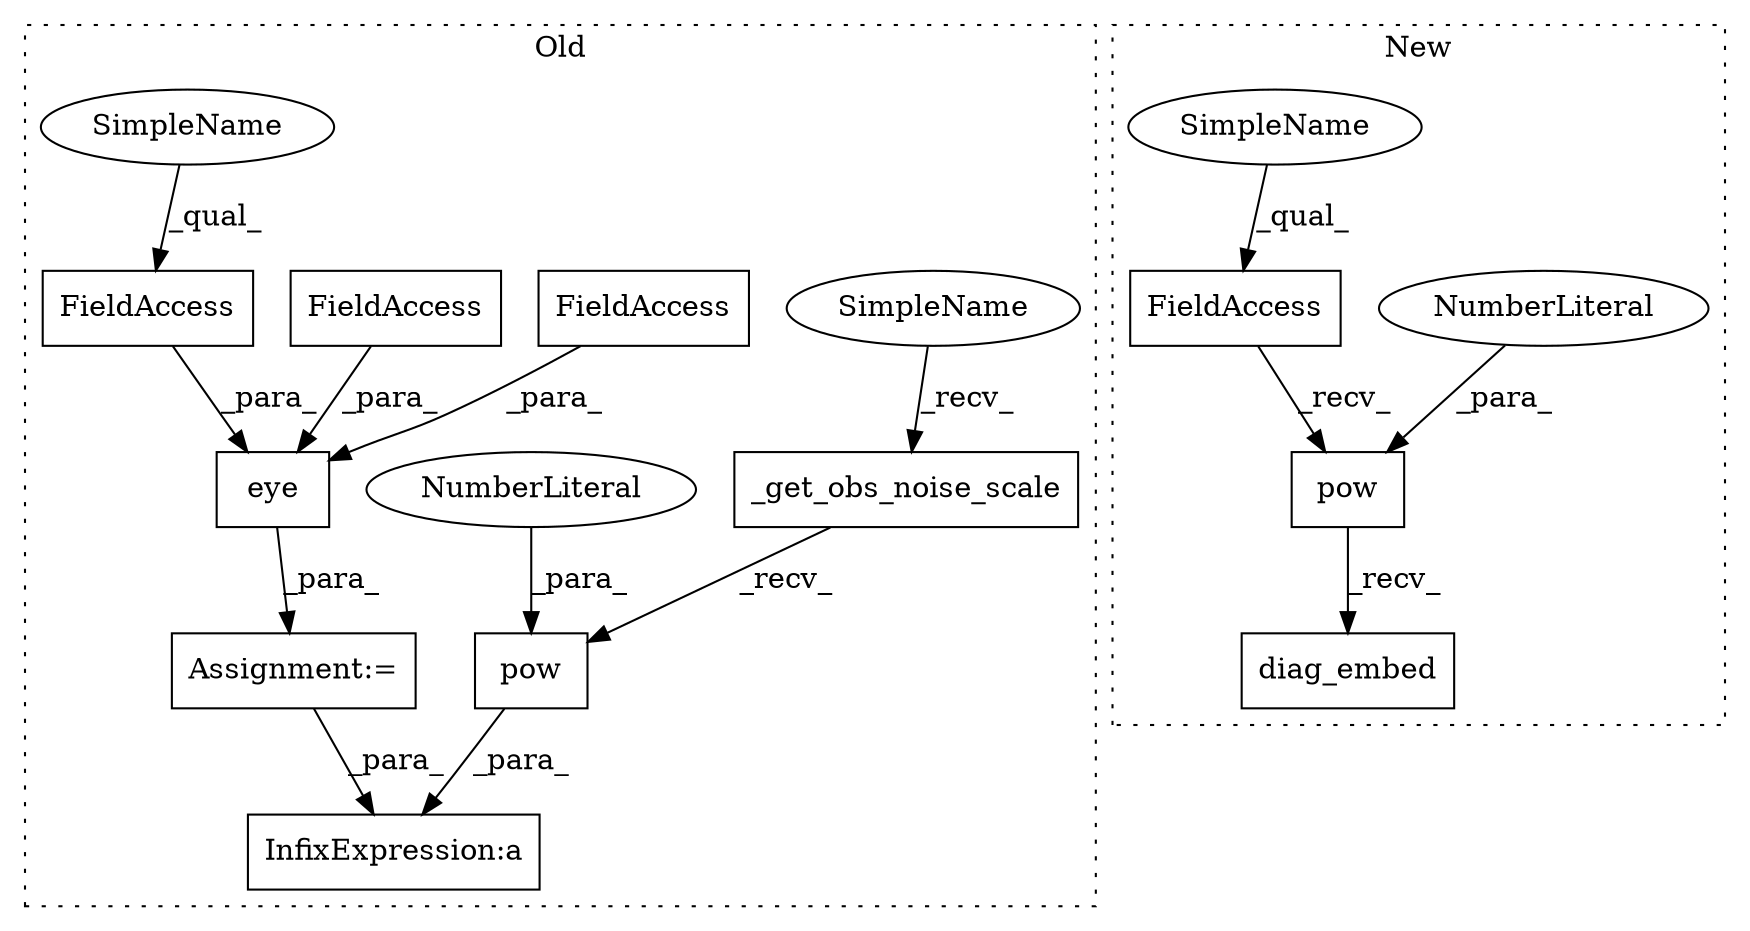 digraph G {
subgraph cluster0 {
1 [label="pow" a="32" s="7886,7893" l="4,1" shape="box"];
3 [label="InfixExpression:a" a="27" s="7854" l="3" shape="box"];
4 [label="eye" a="32" s="7254,7299" l="4,1" shape="box"];
5 [label="NumberLiteral" a="34" s="7890" l="3" shape="ellipse"];
6 [label="FieldAccess" a="22" s="7287" l="12" shape="box"];
7 [label="FieldAccess" a="22" s="7258" l="14" shape="box"];
8 [label="FieldAccess" a="22" s="7273" l="13" shape="box"];
12 [label="_get_obs_noise_scale" a="32" s="7863" l="22" shape="box"];
13 [label="Assignment:=" a="7" s="7247" l="1" shape="box"];
14 [label="SimpleName" a="42" s="7858" l="4" shape="ellipse"];
15 [label="SimpleName" a="42" s="7258" l="4" shape="ellipse"];
label = "Old";
style="dotted";
}
subgraph cluster1 {
2 [label="diag_embed" a="32" s="7527" l="12" shape="box"];
9 [label="pow" a="32" s="7518,7525" l="4,1" shape="box"];
10 [label="NumberLiteral" a="34" s="7522" l="3" shape="ellipse"];
11 [label="FieldAccess" a="22" s="7497" l="20" shape="box"];
16 [label="SimpleName" a="42" s="7497" l="4" shape="ellipse"];
label = "New";
style="dotted";
}
1 -> 3 [label="_para_"];
4 -> 13 [label="_para_"];
5 -> 1 [label="_para_"];
6 -> 4 [label="_para_"];
7 -> 4 [label="_para_"];
8 -> 4 [label="_para_"];
9 -> 2 [label="_recv_"];
10 -> 9 [label="_para_"];
11 -> 9 [label="_recv_"];
12 -> 1 [label="_recv_"];
13 -> 3 [label="_para_"];
14 -> 12 [label="_recv_"];
15 -> 7 [label="_qual_"];
16 -> 11 [label="_qual_"];
}